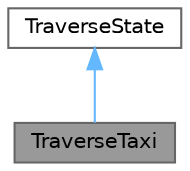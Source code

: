 digraph "TraverseTaxi"
{
 // LATEX_PDF_SIZE
  bgcolor="transparent";
  edge [fontname=Helvetica,fontsize=10,labelfontname=Helvetica,labelfontsize=10];
  node [fontname=Helvetica,fontsize=10,shape=box,height=0.2,width=0.4];
  Node1 [id="Node000001",label="TraverseTaxi",height=0.2,width=0.4,color="gray40", fillcolor="grey60", style="filled", fontcolor="black",tooltip="Manages the traversal state of a Taxi object."];
  Node2 -> Node1 [id="edge2_Node000001_Node000002",dir="back",color="steelblue1",style="solid",tooltip=" "];
  Node2 [id="Node000002",label="TraverseState",height=0.2,width=0.4,color="gray40", fillcolor="white", style="filled",URL="$classTraverseState.html",tooltip="Abstract class that provides an interface for traversing through a list of Transportation elements."];
}
